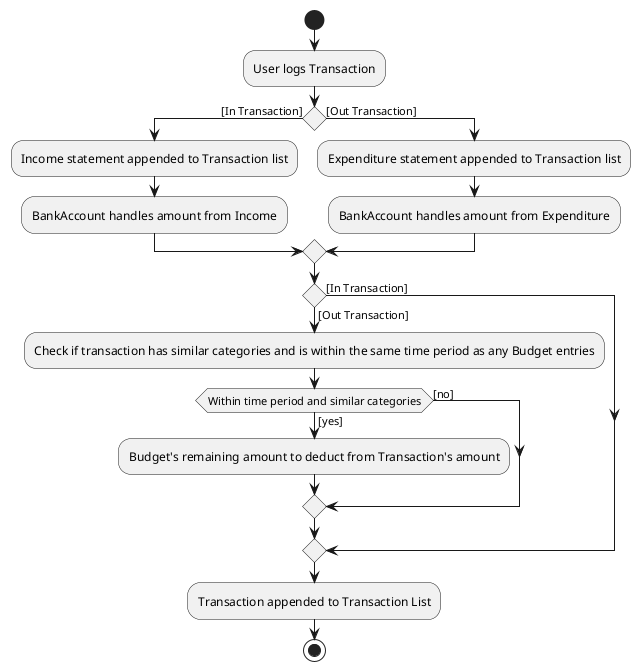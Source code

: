 @startuml
start
:User logs Transaction;
if() then ([In Transaction])

:Income statement appended to Transaction list;
:BankAccount handles amount from Income;

else([Out Transaction])

:Expenditure statement appended to Transaction list;
:BankAccount handles amount from Expenditure;

endif

if() then ([In Transaction])

else([Out Transaction])
:Check if transaction has similar categories and is within the same time period as any Budget entries;

if(Within time period and similar categories) then ([yes])
:Budget's remaining amount to deduct from Transaction's amount;


else([no])

endif

endif

:Transaction appended to Transaction List;

stop
@enduml

